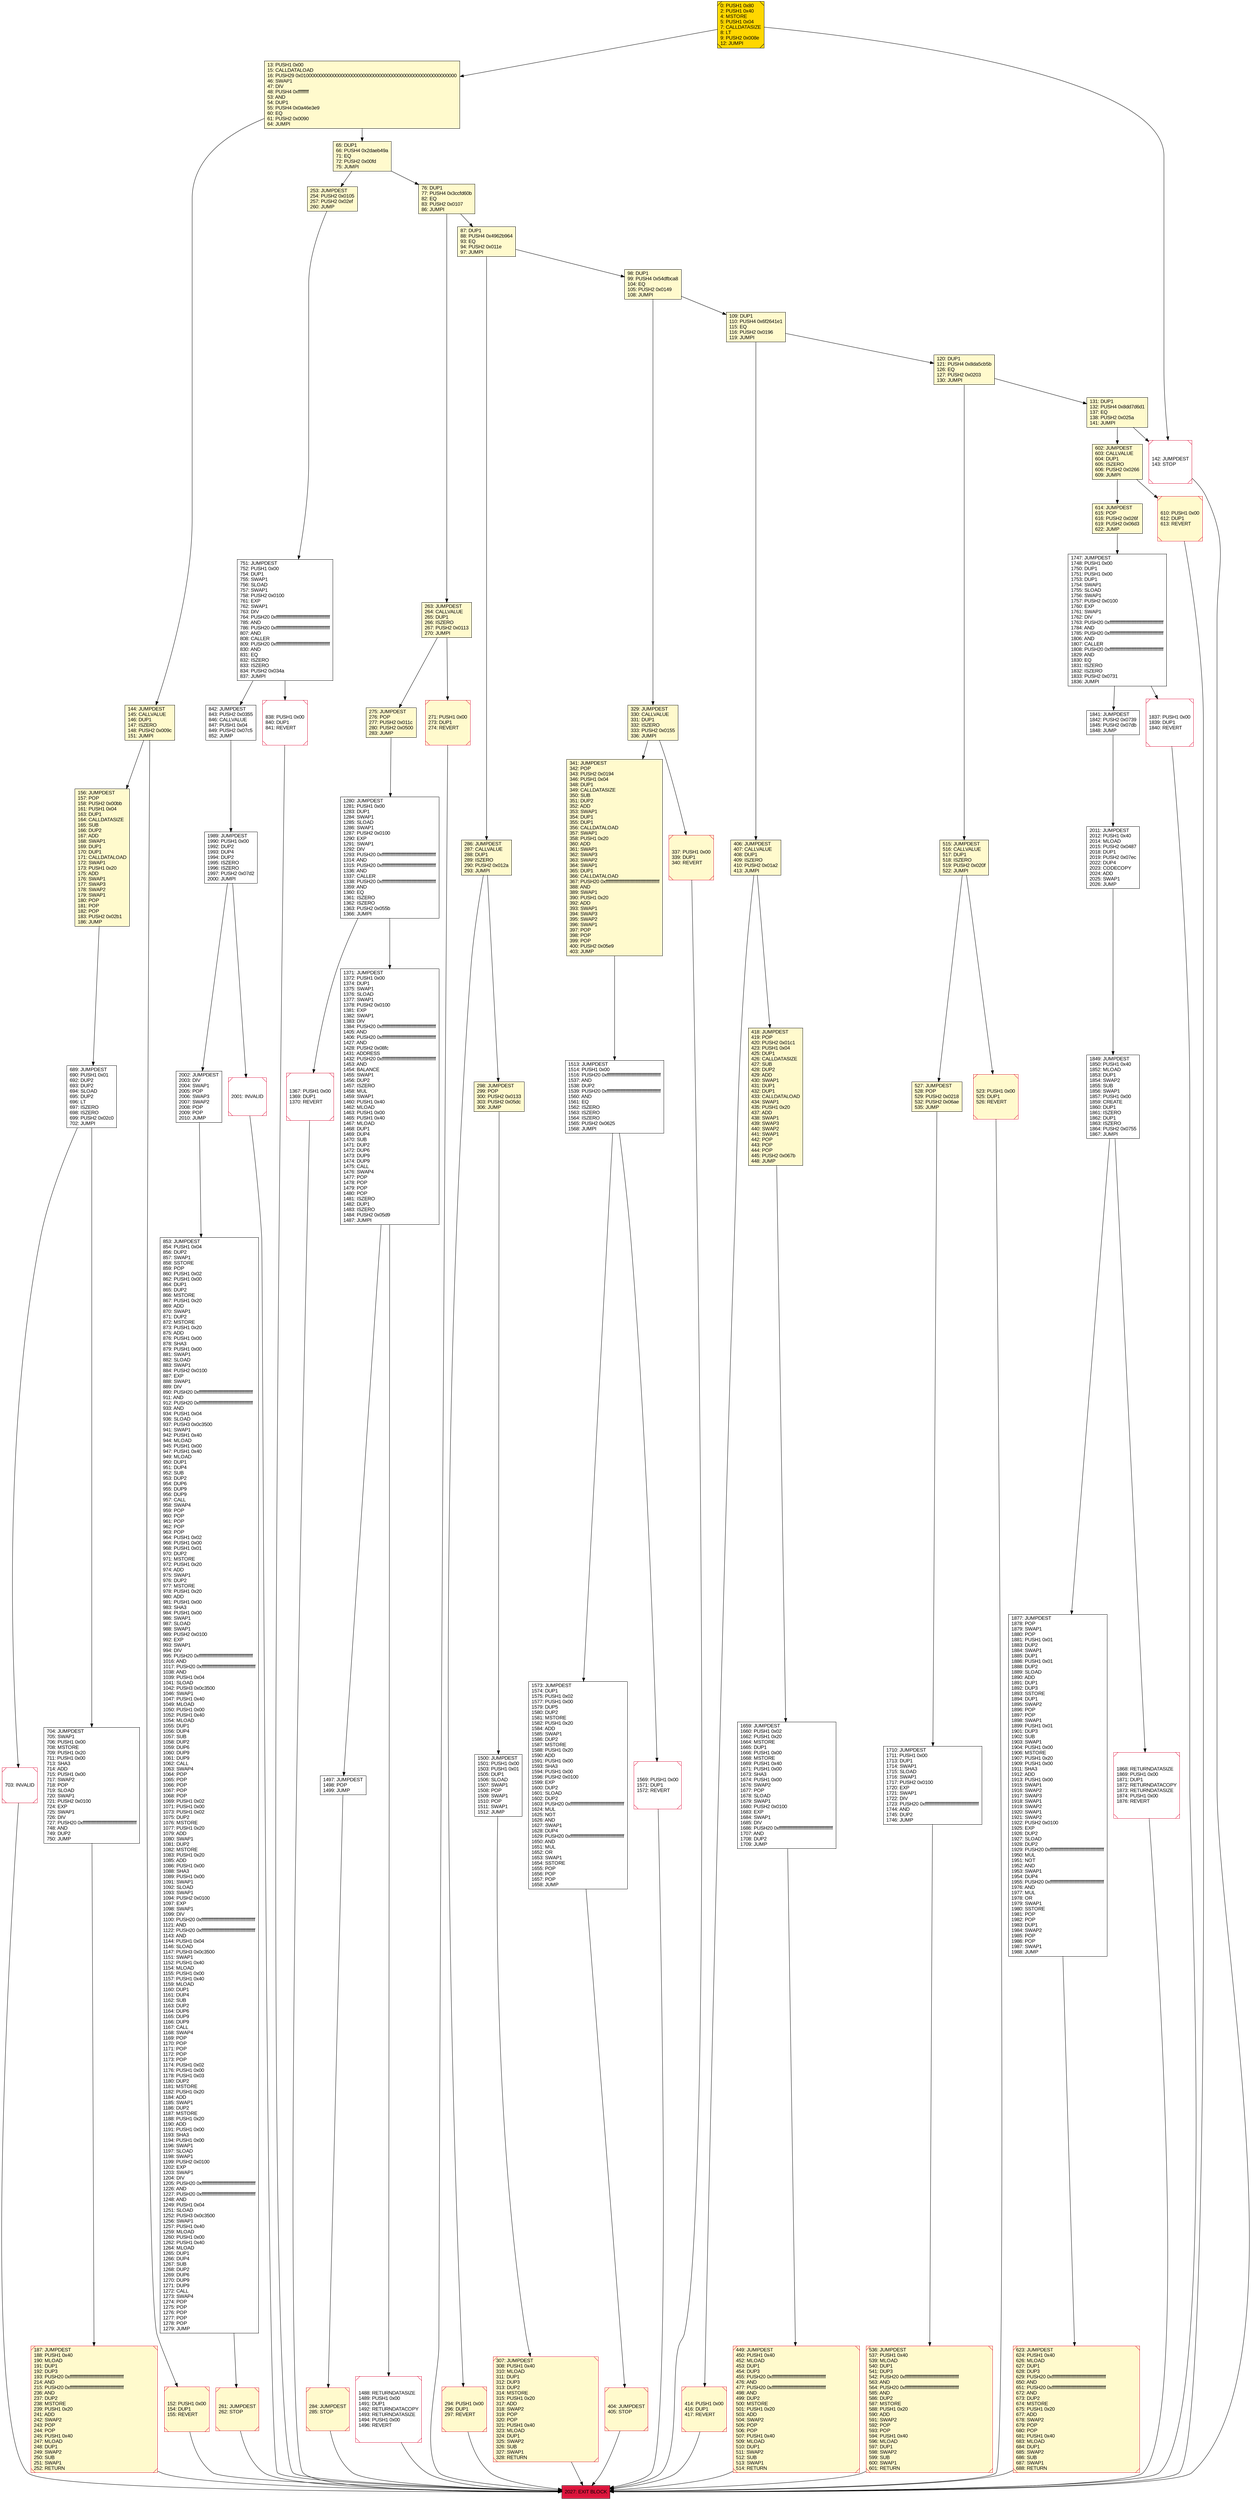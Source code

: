 digraph G {
bgcolor=transparent rankdir=UD;
node [shape=box style=filled color=black fillcolor=white fontname=arial fontcolor=black];
275 [label="275: JUMPDEST\l276: POP\l277: PUSH2 0x011c\l280: PUSH2 0x0500\l283: JUMP\l" fillcolor=lemonchiffon ];
307 [label="307: JUMPDEST\l308: PUSH1 0x40\l310: MLOAD\l311: DUP1\l312: DUP3\l313: DUP2\l314: MSTORE\l315: PUSH1 0x20\l317: ADD\l318: SWAP2\l319: POP\l320: POP\l321: PUSH1 0x40\l323: MLOAD\l324: DUP1\l325: SWAP2\l326: SUB\l327: SWAP1\l328: RETURN\l" fillcolor=lemonchiffon shape=Msquare color=crimson ];
404 [label="404: JUMPDEST\l405: STOP\l" fillcolor=lemonchiffon shape=Msquare color=crimson ];
703 [label="703: INVALID\l" shape=Msquare color=crimson ];
1569 [label="1569: PUSH1 0x00\l1571: DUP1\l1572: REVERT\l" shape=Msquare color=crimson ];
406 [label="406: JUMPDEST\l407: CALLVALUE\l408: DUP1\l409: ISZERO\l410: PUSH2 0x01a2\l413: JUMPI\l" fillcolor=lemonchiffon ];
1513 [label="1513: JUMPDEST\l1514: PUSH1 0x00\l1516: PUSH20 0xffffffffffffffffffffffffffffffffffffffff\l1537: AND\l1538: DUP2\l1539: PUSH20 0xffffffffffffffffffffffffffffffffffffffff\l1560: AND\l1561: EQ\l1562: ISZERO\l1563: ISZERO\l1564: ISZERO\l1565: PUSH2 0x0625\l1568: JUMPI\l" ];
1280 [label="1280: JUMPDEST\l1281: PUSH1 0x00\l1283: DUP1\l1284: SWAP1\l1285: SLOAD\l1286: SWAP1\l1287: PUSH2 0x0100\l1290: EXP\l1291: SWAP1\l1292: DIV\l1293: PUSH20 0xffffffffffffffffffffffffffffffffffffffff\l1314: AND\l1315: PUSH20 0xffffffffffffffffffffffffffffffffffffffff\l1336: AND\l1337: CALLER\l1338: PUSH20 0xffffffffffffffffffffffffffffffffffffffff\l1359: AND\l1360: EQ\l1361: ISZERO\l1362: ISZERO\l1363: PUSH2 0x055b\l1366: JUMPI\l" ];
1849 [label="1849: JUMPDEST\l1850: PUSH1 0x40\l1852: MLOAD\l1853: DUP1\l1854: SWAP2\l1855: SUB\l1856: SWAP1\l1857: PUSH1 0x00\l1859: CREATE\l1860: DUP1\l1861: ISZERO\l1862: DUP1\l1863: ISZERO\l1864: PUSH2 0x0755\l1867: JUMPI\l" ];
2002 [label="2002: JUMPDEST\l2003: DIV\l2004: SWAP1\l2005: POP\l2006: SWAP3\l2007: SWAP2\l2008: POP\l2009: POP\l2010: JUMP\l" ];
294 [label="294: PUSH1 0x00\l296: DUP1\l297: REVERT\l" fillcolor=lemonchiffon shape=Msquare color=crimson ];
284 [label="284: JUMPDEST\l285: STOP\l" fillcolor=lemonchiffon shape=Msquare color=crimson ];
1989 [label="1989: JUMPDEST\l1990: PUSH1 0x00\l1992: DUP2\l1993: DUP4\l1994: DUP2\l1995: ISZERO\l1996: ISZERO\l1997: PUSH2 0x07d2\l2000: JUMPI\l" ];
76 [label="76: DUP1\l77: PUSH4 0x3ccfd60b\l82: EQ\l83: PUSH2 0x0107\l86: JUMPI\l" fillcolor=lemonchiffon ];
1837 [label="1837: PUSH1 0x00\l1839: DUP1\l1840: REVERT\l" shape=Msquare color=crimson ];
65 [label="65: DUP1\l66: PUSH4 0x2daeb49a\l71: EQ\l72: PUSH2 0x00fd\l75: JUMPI\l" fillcolor=lemonchiffon ];
253 [label="253: JUMPDEST\l254: PUSH2 0x0105\l257: PUSH2 0x02ef\l260: JUMP\l" fillcolor=lemonchiffon ];
853 [label="853: JUMPDEST\l854: PUSH1 0x04\l856: DUP2\l857: SWAP1\l858: SSTORE\l859: POP\l860: PUSH1 0x02\l862: PUSH1 0x00\l864: DUP1\l865: DUP2\l866: MSTORE\l867: PUSH1 0x20\l869: ADD\l870: SWAP1\l871: DUP2\l872: MSTORE\l873: PUSH1 0x20\l875: ADD\l876: PUSH1 0x00\l878: SHA3\l879: PUSH1 0x00\l881: SWAP1\l882: SLOAD\l883: SWAP1\l884: PUSH2 0x0100\l887: EXP\l888: SWAP1\l889: DIV\l890: PUSH20 0xffffffffffffffffffffffffffffffffffffffff\l911: AND\l912: PUSH20 0xffffffffffffffffffffffffffffffffffffffff\l933: AND\l934: PUSH1 0x04\l936: SLOAD\l937: PUSH3 0x0c3500\l941: SWAP1\l942: PUSH1 0x40\l944: MLOAD\l945: PUSH1 0x00\l947: PUSH1 0x40\l949: MLOAD\l950: DUP1\l951: DUP4\l952: SUB\l953: DUP2\l954: DUP6\l955: DUP9\l956: DUP9\l957: CALL\l958: SWAP4\l959: POP\l960: POP\l961: POP\l962: POP\l963: POP\l964: PUSH1 0x02\l966: PUSH1 0x00\l968: PUSH1 0x01\l970: DUP2\l971: MSTORE\l972: PUSH1 0x20\l974: ADD\l975: SWAP1\l976: DUP2\l977: MSTORE\l978: PUSH1 0x20\l980: ADD\l981: PUSH1 0x00\l983: SHA3\l984: PUSH1 0x00\l986: SWAP1\l987: SLOAD\l988: SWAP1\l989: PUSH2 0x0100\l992: EXP\l993: SWAP1\l994: DIV\l995: PUSH20 0xffffffffffffffffffffffffffffffffffffffff\l1016: AND\l1017: PUSH20 0xffffffffffffffffffffffffffffffffffffffff\l1038: AND\l1039: PUSH1 0x04\l1041: SLOAD\l1042: PUSH3 0x0c3500\l1046: SWAP1\l1047: PUSH1 0x40\l1049: MLOAD\l1050: PUSH1 0x00\l1052: PUSH1 0x40\l1054: MLOAD\l1055: DUP1\l1056: DUP4\l1057: SUB\l1058: DUP2\l1059: DUP6\l1060: DUP9\l1061: DUP9\l1062: CALL\l1063: SWAP4\l1064: POP\l1065: POP\l1066: POP\l1067: POP\l1068: POP\l1069: PUSH1 0x02\l1071: PUSH1 0x00\l1073: PUSH1 0x02\l1075: DUP2\l1076: MSTORE\l1077: PUSH1 0x20\l1079: ADD\l1080: SWAP1\l1081: DUP2\l1082: MSTORE\l1083: PUSH1 0x20\l1085: ADD\l1086: PUSH1 0x00\l1088: SHA3\l1089: PUSH1 0x00\l1091: SWAP1\l1092: SLOAD\l1093: SWAP1\l1094: PUSH2 0x0100\l1097: EXP\l1098: SWAP1\l1099: DIV\l1100: PUSH20 0xffffffffffffffffffffffffffffffffffffffff\l1121: AND\l1122: PUSH20 0xffffffffffffffffffffffffffffffffffffffff\l1143: AND\l1144: PUSH1 0x04\l1146: SLOAD\l1147: PUSH3 0x0c3500\l1151: SWAP1\l1152: PUSH1 0x40\l1154: MLOAD\l1155: PUSH1 0x00\l1157: PUSH1 0x40\l1159: MLOAD\l1160: DUP1\l1161: DUP4\l1162: SUB\l1163: DUP2\l1164: DUP6\l1165: DUP9\l1166: DUP9\l1167: CALL\l1168: SWAP4\l1169: POP\l1170: POP\l1171: POP\l1172: POP\l1173: POP\l1174: PUSH1 0x02\l1176: PUSH1 0x00\l1178: PUSH1 0x03\l1180: DUP2\l1181: MSTORE\l1182: PUSH1 0x20\l1184: ADD\l1185: SWAP1\l1186: DUP2\l1187: MSTORE\l1188: PUSH1 0x20\l1190: ADD\l1191: PUSH1 0x00\l1193: SHA3\l1194: PUSH1 0x00\l1196: SWAP1\l1197: SLOAD\l1198: SWAP1\l1199: PUSH2 0x0100\l1202: EXP\l1203: SWAP1\l1204: DIV\l1205: PUSH20 0xffffffffffffffffffffffffffffffffffffffff\l1226: AND\l1227: PUSH20 0xffffffffffffffffffffffffffffffffffffffff\l1248: AND\l1249: PUSH1 0x04\l1251: SLOAD\l1252: PUSH3 0x0c3500\l1256: SWAP1\l1257: PUSH1 0x40\l1259: MLOAD\l1260: PUSH1 0x00\l1262: PUSH1 0x40\l1264: MLOAD\l1265: DUP1\l1266: DUP4\l1267: SUB\l1268: DUP2\l1269: DUP6\l1270: DUP9\l1271: DUP9\l1272: CALL\l1273: SWAP4\l1274: POP\l1275: POP\l1276: POP\l1277: POP\l1278: POP\l1279: JUMP\l" ];
261 [label="261: JUMPDEST\l262: STOP\l" fillcolor=lemonchiffon shape=Msquare color=crimson ];
689 [label="689: JUMPDEST\l690: PUSH1 0x01\l692: DUP2\l693: DUP2\l694: SLOAD\l695: DUP2\l696: LT\l697: ISZERO\l698: ISZERO\l699: PUSH2 0x02c0\l702: JUMPI\l" ];
449 [label="449: JUMPDEST\l450: PUSH1 0x40\l452: MLOAD\l453: DUP1\l454: DUP3\l455: PUSH20 0xffffffffffffffffffffffffffffffffffffffff\l476: AND\l477: PUSH20 0xffffffffffffffffffffffffffffffffffffffff\l498: AND\l499: DUP2\l500: MSTORE\l501: PUSH1 0x20\l503: ADD\l504: SWAP2\l505: POP\l506: POP\l507: PUSH1 0x40\l509: MLOAD\l510: DUP1\l511: SWAP2\l512: SUB\l513: SWAP1\l514: RETURN\l" fillcolor=lemonchiffon shape=Msquare color=crimson ];
298 [label="298: JUMPDEST\l299: POP\l300: PUSH2 0x0133\l303: PUSH2 0x05dc\l306: JUMP\l" fillcolor=lemonchiffon ];
1710 [label="1710: JUMPDEST\l1711: PUSH1 0x00\l1713: DUP1\l1714: SWAP1\l1715: SLOAD\l1716: SWAP1\l1717: PUSH2 0x0100\l1720: EXP\l1721: SWAP1\l1722: DIV\l1723: PUSH20 0xffffffffffffffffffffffffffffffffffffffff\l1744: AND\l1745: DUP2\l1746: JUMP\l" ];
142 [label="142: JUMPDEST\l143: STOP\l" shape=Msquare color=crimson ];
515 [label="515: JUMPDEST\l516: CALLVALUE\l517: DUP1\l518: ISZERO\l519: PUSH2 0x020f\l522: JUMPI\l" fillcolor=lemonchiffon ];
418 [label="418: JUMPDEST\l419: POP\l420: PUSH2 0x01c1\l423: PUSH1 0x04\l425: DUP1\l426: CALLDATASIZE\l427: SUB\l428: DUP2\l429: ADD\l430: SWAP1\l431: DUP1\l432: DUP1\l433: CALLDATALOAD\l434: SWAP1\l435: PUSH1 0x20\l437: ADD\l438: SWAP1\l439: SWAP3\l440: SWAP2\l441: SWAP1\l442: POP\l443: POP\l444: POP\l445: PUSH2 0x067b\l448: JUMP\l" fillcolor=lemonchiffon ];
87 [label="87: DUP1\l88: PUSH4 0x4962b964\l93: EQ\l94: PUSH2 0x011e\l97: JUMPI\l" fillcolor=lemonchiffon ];
523 [label="523: PUSH1 0x00\l525: DUP1\l526: REVERT\l" fillcolor=lemonchiffon shape=Msquare color=crimson ];
1841 [label="1841: JUMPDEST\l1842: PUSH2 0x0739\l1845: PUSH2 0x07db\l1848: JUMP\l" ];
109 [label="109: DUP1\l110: PUSH4 0x6f2641e1\l115: EQ\l116: PUSH2 0x0196\l119: JUMPI\l" fillcolor=lemonchiffon ];
614 [label="614: JUMPDEST\l615: POP\l616: PUSH2 0x026f\l619: PUSH2 0x06d3\l622: JUMP\l" fillcolor=lemonchiffon ];
271 [label="271: PUSH1 0x00\l273: DUP1\l274: REVERT\l" fillcolor=lemonchiffon shape=Msquare color=crimson ];
98 [label="98: DUP1\l99: PUSH4 0x54dfbca8\l104: EQ\l105: PUSH2 0x0149\l108: JUMPI\l" fillcolor=lemonchiffon ];
1500 [label="1500: JUMPDEST\l1501: PUSH1 0x00\l1503: PUSH1 0x01\l1505: DUP1\l1506: SLOAD\l1507: SWAP1\l1508: POP\l1509: SWAP1\l1510: POP\l1511: SWAP1\l1512: JUMP\l" ];
152 [label="152: PUSH1 0x00\l154: DUP1\l155: REVERT\l" fillcolor=lemonchiffon shape=Msquare color=crimson ];
329 [label="329: JUMPDEST\l330: CALLVALUE\l331: DUP1\l332: ISZERO\l333: PUSH2 0x0155\l336: JUMPI\l" fillcolor=lemonchiffon ];
623 [label="623: JUMPDEST\l624: PUSH1 0x40\l626: MLOAD\l627: DUP1\l628: DUP3\l629: PUSH20 0xffffffffffffffffffffffffffffffffffffffff\l650: AND\l651: PUSH20 0xffffffffffffffffffffffffffffffffffffffff\l672: AND\l673: DUP2\l674: MSTORE\l675: PUSH1 0x20\l677: ADD\l678: SWAP2\l679: POP\l680: POP\l681: PUSH1 0x40\l683: MLOAD\l684: DUP1\l685: SWAP2\l686: SUB\l687: SWAP1\l688: RETURN\l" fillcolor=lemonchiffon shape=Msquare color=crimson ];
131 [label="131: DUP1\l132: PUSH4 0x8dd7d6d1\l137: EQ\l138: PUSH2 0x025a\l141: JUMPI\l" fillcolor=lemonchiffon ];
414 [label="414: PUSH1 0x00\l416: DUP1\l417: REVERT\l" fillcolor=lemonchiffon shape=Msquare color=crimson ];
610 [label="610: PUSH1 0x00\l612: DUP1\l613: REVERT\l" fillcolor=lemonchiffon shape=Msquare color=crimson ];
13 [label="13: PUSH1 0x00\l15: CALLDATALOAD\l16: PUSH29 0x0100000000000000000000000000000000000000000000000000000000\l46: SWAP1\l47: DIV\l48: PUSH4 0xffffffff\l53: AND\l54: DUP1\l55: PUSH4 0x0a46e3e9\l60: EQ\l61: PUSH2 0x0090\l64: JUMPI\l" fillcolor=lemonchiffon ];
842 [label="842: JUMPDEST\l843: PUSH2 0x0355\l846: CALLVALUE\l847: PUSH1 0x04\l849: PUSH2 0x07c5\l852: JUMP\l" ];
1573 [label="1573: JUMPDEST\l1574: DUP1\l1575: PUSH1 0x02\l1577: PUSH1 0x00\l1579: DUP5\l1580: DUP2\l1581: MSTORE\l1582: PUSH1 0x20\l1584: ADD\l1585: SWAP1\l1586: DUP2\l1587: MSTORE\l1588: PUSH1 0x20\l1590: ADD\l1591: PUSH1 0x00\l1593: SHA3\l1594: PUSH1 0x00\l1596: PUSH2 0x0100\l1599: EXP\l1600: DUP2\l1601: SLOAD\l1602: DUP2\l1603: PUSH20 0xffffffffffffffffffffffffffffffffffffffff\l1624: MUL\l1625: NOT\l1626: AND\l1627: SWAP1\l1628: DUP4\l1629: PUSH20 0xffffffffffffffffffffffffffffffffffffffff\l1650: AND\l1651: MUL\l1652: OR\l1653: SWAP1\l1654: SSTORE\l1655: POP\l1656: POP\l1657: POP\l1658: JUMP\l" ];
341 [label="341: JUMPDEST\l342: POP\l343: PUSH2 0x0194\l346: PUSH1 0x04\l348: DUP1\l349: CALLDATASIZE\l350: SUB\l351: DUP2\l352: ADD\l353: SWAP1\l354: DUP1\l355: DUP1\l356: CALLDATALOAD\l357: SWAP1\l358: PUSH1 0x20\l360: ADD\l361: SWAP1\l362: SWAP3\l363: SWAP2\l364: SWAP1\l365: DUP1\l366: CALLDATALOAD\l367: PUSH20 0xffffffffffffffffffffffffffffffffffffffff\l388: AND\l389: SWAP1\l390: PUSH1 0x20\l392: ADD\l393: SWAP1\l394: SWAP3\l395: SWAP2\l396: SWAP1\l397: POP\l398: POP\l399: POP\l400: PUSH2 0x05e9\l403: JUMP\l" fillcolor=lemonchiffon ];
536 [label="536: JUMPDEST\l537: PUSH1 0x40\l539: MLOAD\l540: DUP1\l541: DUP3\l542: PUSH20 0xffffffffffffffffffffffffffffffffffffffff\l563: AND\l564: PUSH20 0xffffffffffffffffffffffffffffffffffffffff\l585: AND\l586: DUP2\l587: MSTORE\l588: PUSH1 0x20\l590: ADD\l591: SWAP2\l592: POP\l593: POP\l594: PUSH1 0x40\l596: MLOAD\l597: DUP1\l598: SWAP2\l599: SUB\l600: SWAP1\l601: RETURN\l" fillcolor=lemonchiffon shape=Msquare color=crimson ];
1488 [label="1488: RETURNDATASIZE\l1489: PUSH1 0x00\l1491: DUP1\l1492: RETURNDATACOPY\l1493: RETURNDATASIZE\l1494: PUSH1 0x00\l1496: REVERT\l" shape=Msquare color=crimson ];
156 [label="156: JUMPDEST\l157: POP\l158: PUSH2 0x00bb\l161: PUSH1 0x04\l163: DUP1\l164: CALLDATASIZE\l165: SUB\l166: DUP2\l167: ADD\l168: SWAP1\l169: DUP1\l170: DUP1\l171: CALLDATALOAD\l172: SWAP1\l173: PUSH1 0x20\l175: ADD\l176: SWAP1\l177: SWAP3\l178: SWAP2\l179: SWAP1\l180: POP\l181: POP\l182: POP\l183: PUSH2 0x02b1\l186: JUMP\l" fillcolor=lemonchiffon ];
144 [label="144: JUMPDEST\l145: CALLVALUE\l146: DUP1\l147: ISZERO\l148: PUSH2 0x009c\l151: JUMPI\l" fillcolor=lemonchiffon ];
1371 [label="1371: JUMPDEST\l1372: PUSH1 0x00\l1374: DUP1\l1375: SWAP1\l1376: SLOAD\l1377: SWAP1\l1378: PUSH2 0x0100\l1381: EXP\l1382: SWAP1\l1383: DIV\l1384: PUSH20 0xffffffffffffffffffffffffffffffffffffffff\l1405: AND\l1406: PUSH20 0xffffffffffffffffffffffffffffffffffffffff\l1427: AND\l1428: PUSH2 0x08fc\l1431: ADDRESS\l1432: PUSH20 0xffffffffffffffffffffffffffffffffffffffff\l1453: AND\l1454: BALANCE\l1455: SWAP1\l1456: DUP2\l1457: ISZERO\l1458: MUL\l1459: SWAP1\l1460: PUSH1 0x40\l1462: MLOAD\l1463: PUSH1 0x00\l1465: PUSH1 0x40\l1467: MLOAD\l1468: DUP1\l1469: DUP4\l1470: SUB\l1471: DUP2\l1472: DUP6\l1473: DUP9\l1474: DUP9\l1475: CALL\l1476: SWAP4\l1477: POP\l1478: POP\l1479: POP\l1480: POP\l1481: ISZERO\l1482: DUP1\l1483: ISZERO\l1484: PUSH2 0x05d9\l1487: JUMPI\l" ];
704 [label="704: JUMPDEST\l705: SWAP1\l706: PUSH1 0x00\l708: MSTORE\l709: PUSH1 0x20\l711: PUSH1 0x00\l713: SHA3\l714: ADD\l715: PUSH1 0x00\l717: SWAP2\l718: POP\l719: SLOAD\l720: SWAP1\l721: PUSH2 0x0100\l724: EXP\l725: SWAP1\l726: DIV\l727: PUSH20 0xffffffffffffffffffffffffffffffffffffffff\l748: AND\l749: DUP2\l750: JUMP\l" ];
527 [label="527: JUMPDEST\l528: POP\l529: PUSH2 0x0218\l532: PUSH2 0x06ae\l535: JUMP\l" fillcolor=lemonchiffon ];
1659 [label="1659: JUMPDEST\l1660: PUSH1 0x02\l1662: PUSH1 0x20\l1664: MSTORE\l1665: DUP1\l1666: PUSH1 0x00\l1668: MSTORE\l1669: PUSH1 0x40\l1671: PUSH1 0x00\l1673: SHA3\l1674: PUSH1 0x00\l1676: SWAP2\l1677: POP\l1678: SLOAD\l1679: SWAP1\l1680: PUSH2 0x0100\l1683: EXP\l1684: SWAP1\l1685: DIV\l1686: PUSH20 0xffffffffffffffffffffffffffffffffffffffff\l1707: AND\l1708: DUP2\l1709: JUMP\l" ];
1868 [label="1868: RETURNDATASIZE\l1869: PUSH1 0x00\l1871: DUP1\l1872: RETURNDATACOPY\l1873: RETURNDATASIZE\l1874: PUSH1 0x00\l1876: REVERT\l" shape=Msquare color=crimson ];
2011 [label="2011: JUMPDEST\l2012: PUSH1 0x40\l2014: MLOAD\l2015: PUSH2 0x0487\l2018: DUP1\l2019: PUSH2 0x07ec\l2022: DUP4\l2023: CODECOPY\l2024: ADD\l2025: SWAP1\l2026: JUMP\l" ];
838 [label="838: PUSH1 0x00\l840: DUP1\l841: REVERT\l" shape=Msquare color=crimson ];
187 [label="187: JUMPDEST\l188: PUSH1 0x40\l190: MLOAD\l191: DUP1\l192: DUP3\l193: PUSH20 0xffffffffffffffffffffffffffffffffffffffff\l214: AND\l215: PUSH20 0xffffffffffffffffffffffffffffffffffffffff\l236: AND\l237: DUP2\l238: MSTORE\l239: PUSH1 0x20\l241: ADD\l242: SWAP2\l243: POP\l244: POP\l245: PUSH1 0x40\l247: MLOAD\l248: DUP1\l249: SWAP2\l250: SUB\l251: SWAP1\l252: RETURN\l" fillcolor=lemonchiffon shape=Msquare color=crimson ];
2027 [label="2027: EXIT BLOCK\l" fillcolor=crimson ];
2001 [label="2001: INVALID\l" shape=Msquare color=crimson ];
286 [label="286: JUMPDEST\l287: CALLVALUE\l288: DUP1\l289: ISZERO\l290: PUSH2 0x012a\l293: JUMPI\l" fillcolor=lemonchiffon ];
337 [label="337: PUSH1 0x00\l339: DUP1\l340: REVERT\l" fillcolor=lemonchiffon shape=Msquare color=crimson ];
0 [label="0: PUSH1 0x80\l2: PUSH1 0x40\l4: MSTORE\l5: PUSH1 0x04\l7: CALLDATASIZE\l8: LT\l9: PUSH2 0x008e\l12: JUMPI\l" fillcolor=lemonchiffon shape=Msquare fillcolor=gold ];
263 [label="263: JUMPDEST\l264: CALLVALUE\l265: DUP1\l266: ISZERO\l267: PUSH2 0x0113\l270: JUMPI\l" fillcolor=lemonchiffon ];
1367 [label="1367: PUSH1 0x00\l1369: DUP1\l1370: REVERT\l" shape=Msquare color=crimson ];
1877 [label="1877: JUMPDEST\l1878: POP\l1879: SWAP1\l1880: POP\l1881: PUSH1 0x01\l1883: DUP2\l1884: SWAP1\l1885: DUP1\l1886: PUSH1 0x01\l1888: DUP2\l1889: SLOAD\l1890: ADD\l1891: DUP1\l1892: DUP3\l1893: SSTORE\l1894: DUP1\l1895: SWAP2\l1896: POP\l1897: POP\l1898: SWAP1\l1899: PUSH1 0x01\l1901: DUP3\l1902: SUB\l1903: SWAP1\l1904: PUSH1 0x00\l1906: MSTORE\l1907: PUSH1 0x20\l1909: PUSH1 0x00\l1911: SHA3\l1912: ADD\l1913: PUSH1 0x00\l1915: SWAP1\l1916: SWAP2\l1917: SWAP3\l1918: SWAP1\l1919: SWAP2\l1920: SWAP1\l1921: SWAP2\l1922: PUSH2 0x0100\l1925: EXP\l1926: DUP2\l1927: SLOAD\l1928: DUP2\l1929: PUSH20 0xffffffffffffffffffffffffffffffffffffffff\l1950: MUL\l1951: NOT\l1952: AND\l1953: SWAP1\l1954: DUP4\l1955: PUSH20 0xffffffffffffffffffffffffffffffffffffffff\l1976: AND\l1977: MUL\l1978: OR\l1979: SWAP1\l1980: SSTORE\l1981: POP\l1982: POP\l1983: DUP1\l1984: SWAP2\l1985: POP\l1986: POP\l1987: SWAP1\l1988: JUMP\l" ];
751 [label="751: JUMPDEST\l752: PUSH1 0x00\l754: DUP1\l755: SWAP1\l756: SLOAD\l757: SWAP1\l758: PUSH2 0x0100\l761: EXP\l762: SWAP1\l763: DIV\l764: PUSH20 0xffffffffffffffffffffffffffffffffffffffff\l785: AND\l786: PUSH20 0xffffffffffffffffffffffffffffffffffffffff\l807: AND\l808: CALLER\l809: PUSH20 0xffffffffffffffffffffffffffffffffffffffff\l830: AND\l831: EQ\l832: ISZERO\l833: ISZERO\l834: PUSH2 0x034a\l837: JUMPI\l" ];
1747 [label="1747: JUMPDEST\l1748: PUSH1 0x00\l1750: DUP1\l1751: PUSH1 0x00\l1753: DUP1\l1754: SWAP1\l1755: SLOAD\l1756: SWAP1\l1757: PUSH2 0x0100\l1760: EXP\l1761: SWAP1\l1762: DIV\l1763: PUSH20 0xffffffffffffffffffffffffffffffffffffffff\l1784: AND\l1785: PUSH20 0xffffffffffffffffffffffffffffffffffffffff\l1806: AND\l1807: CALLER\l1808: PUSH20 0xffffffffffffffffffffffffffffffffffffffff\l1829: AND\l1830: EQ\l1831: ISZERO\l1832: ISZERO\l1833: PUSH2 0x0731\l1836: JUMPI\l" ];
602 [label="602: JUMPDEST\l603: CALLVALUE\l604: DUP1\l605: ISZERO\l606: PUSH2 0x0266\l609: JUMPI\l" fillcolor=lemonchiffon ];
120 [label="120: DUP1\l121: PUSH4 0x8da5cb5b\l126: EQ\l127: PUSH2 0x0203\l130: JUMPI\l" fillcolor=lemonchiffon ];
1497 [label="1497: JUMPDEST\l1498: POP\l1499: JUMP\l" ];
65 -> 253;
1513 -> 1569;
144 -> 156;
275 -> 1280;
187 -> 2027;
2001 -> 2027;
65 -> 76;
13 -> 144;
2002 -> 853;
838 -> 2027;
1989 -> 2002;
98 -> 329;
751 -> 838;
87 -> 98;
689 -> 703;
337 -> 2027;
1371 -> 1488;
1367 -> 2027;
98 -> 109;
853 -> 261;
536 -> 2027;
1488 -> 2027;
298 -> 1500;
406 -> 418;
131 -> 142;
610 -> 2027;
109 -> 406;
76 -> 87;
1371 -> 1497;
515 -> 523;
0 -> 13;
751 -> 842;
1500 -> 307;
602 -> 610;
704 -> 187;
1868 -> 2027;
406 -> 414;
523 -> 2027;
120 -> 131;
689 -> 704;
271 -> 2027;
131 -> 602;
341 -> 1513;
1573 -> 404;
1513 -> 1573;
1659 -> 449;
515 -> 527;
13 -> 65;
527 -> 1710;
1877 -> 623;
329 -> 337;
1841 -> 2011;
842 -> 1989;
602 -> 614;
152 -> 2027;
1280 -> 1371;
1710 -> 536;
414 -> 2027;
109 -> 120;
1849 -> 1868;
87 -> 286;
623 -> 2027;
263 -> 271;
614 -> 1747;
1747 -> 1841;
156 -> 689;
284 -> 2027;
120 -> 515;
286 -> 298;
2011 -> 1849;
1989 -> 2001;
1837 -> 2027;
307 -> 2027;
404 -> 2027;
703 -> 2027;
1569 -> 2027;
294 -> 2027;
0 -> 142;
142 -> 2027;
418 -> 1659;
1280 -> 1367;
1849 -> 1877;
263 -> 275;
144 -> 152;
1497 -> 284;
286 -> 294;
449 -> 2027;
253 -> 751;
261 -> 2027;
1747 -> 1837;
329 -> 341;
76 -> 263;
}